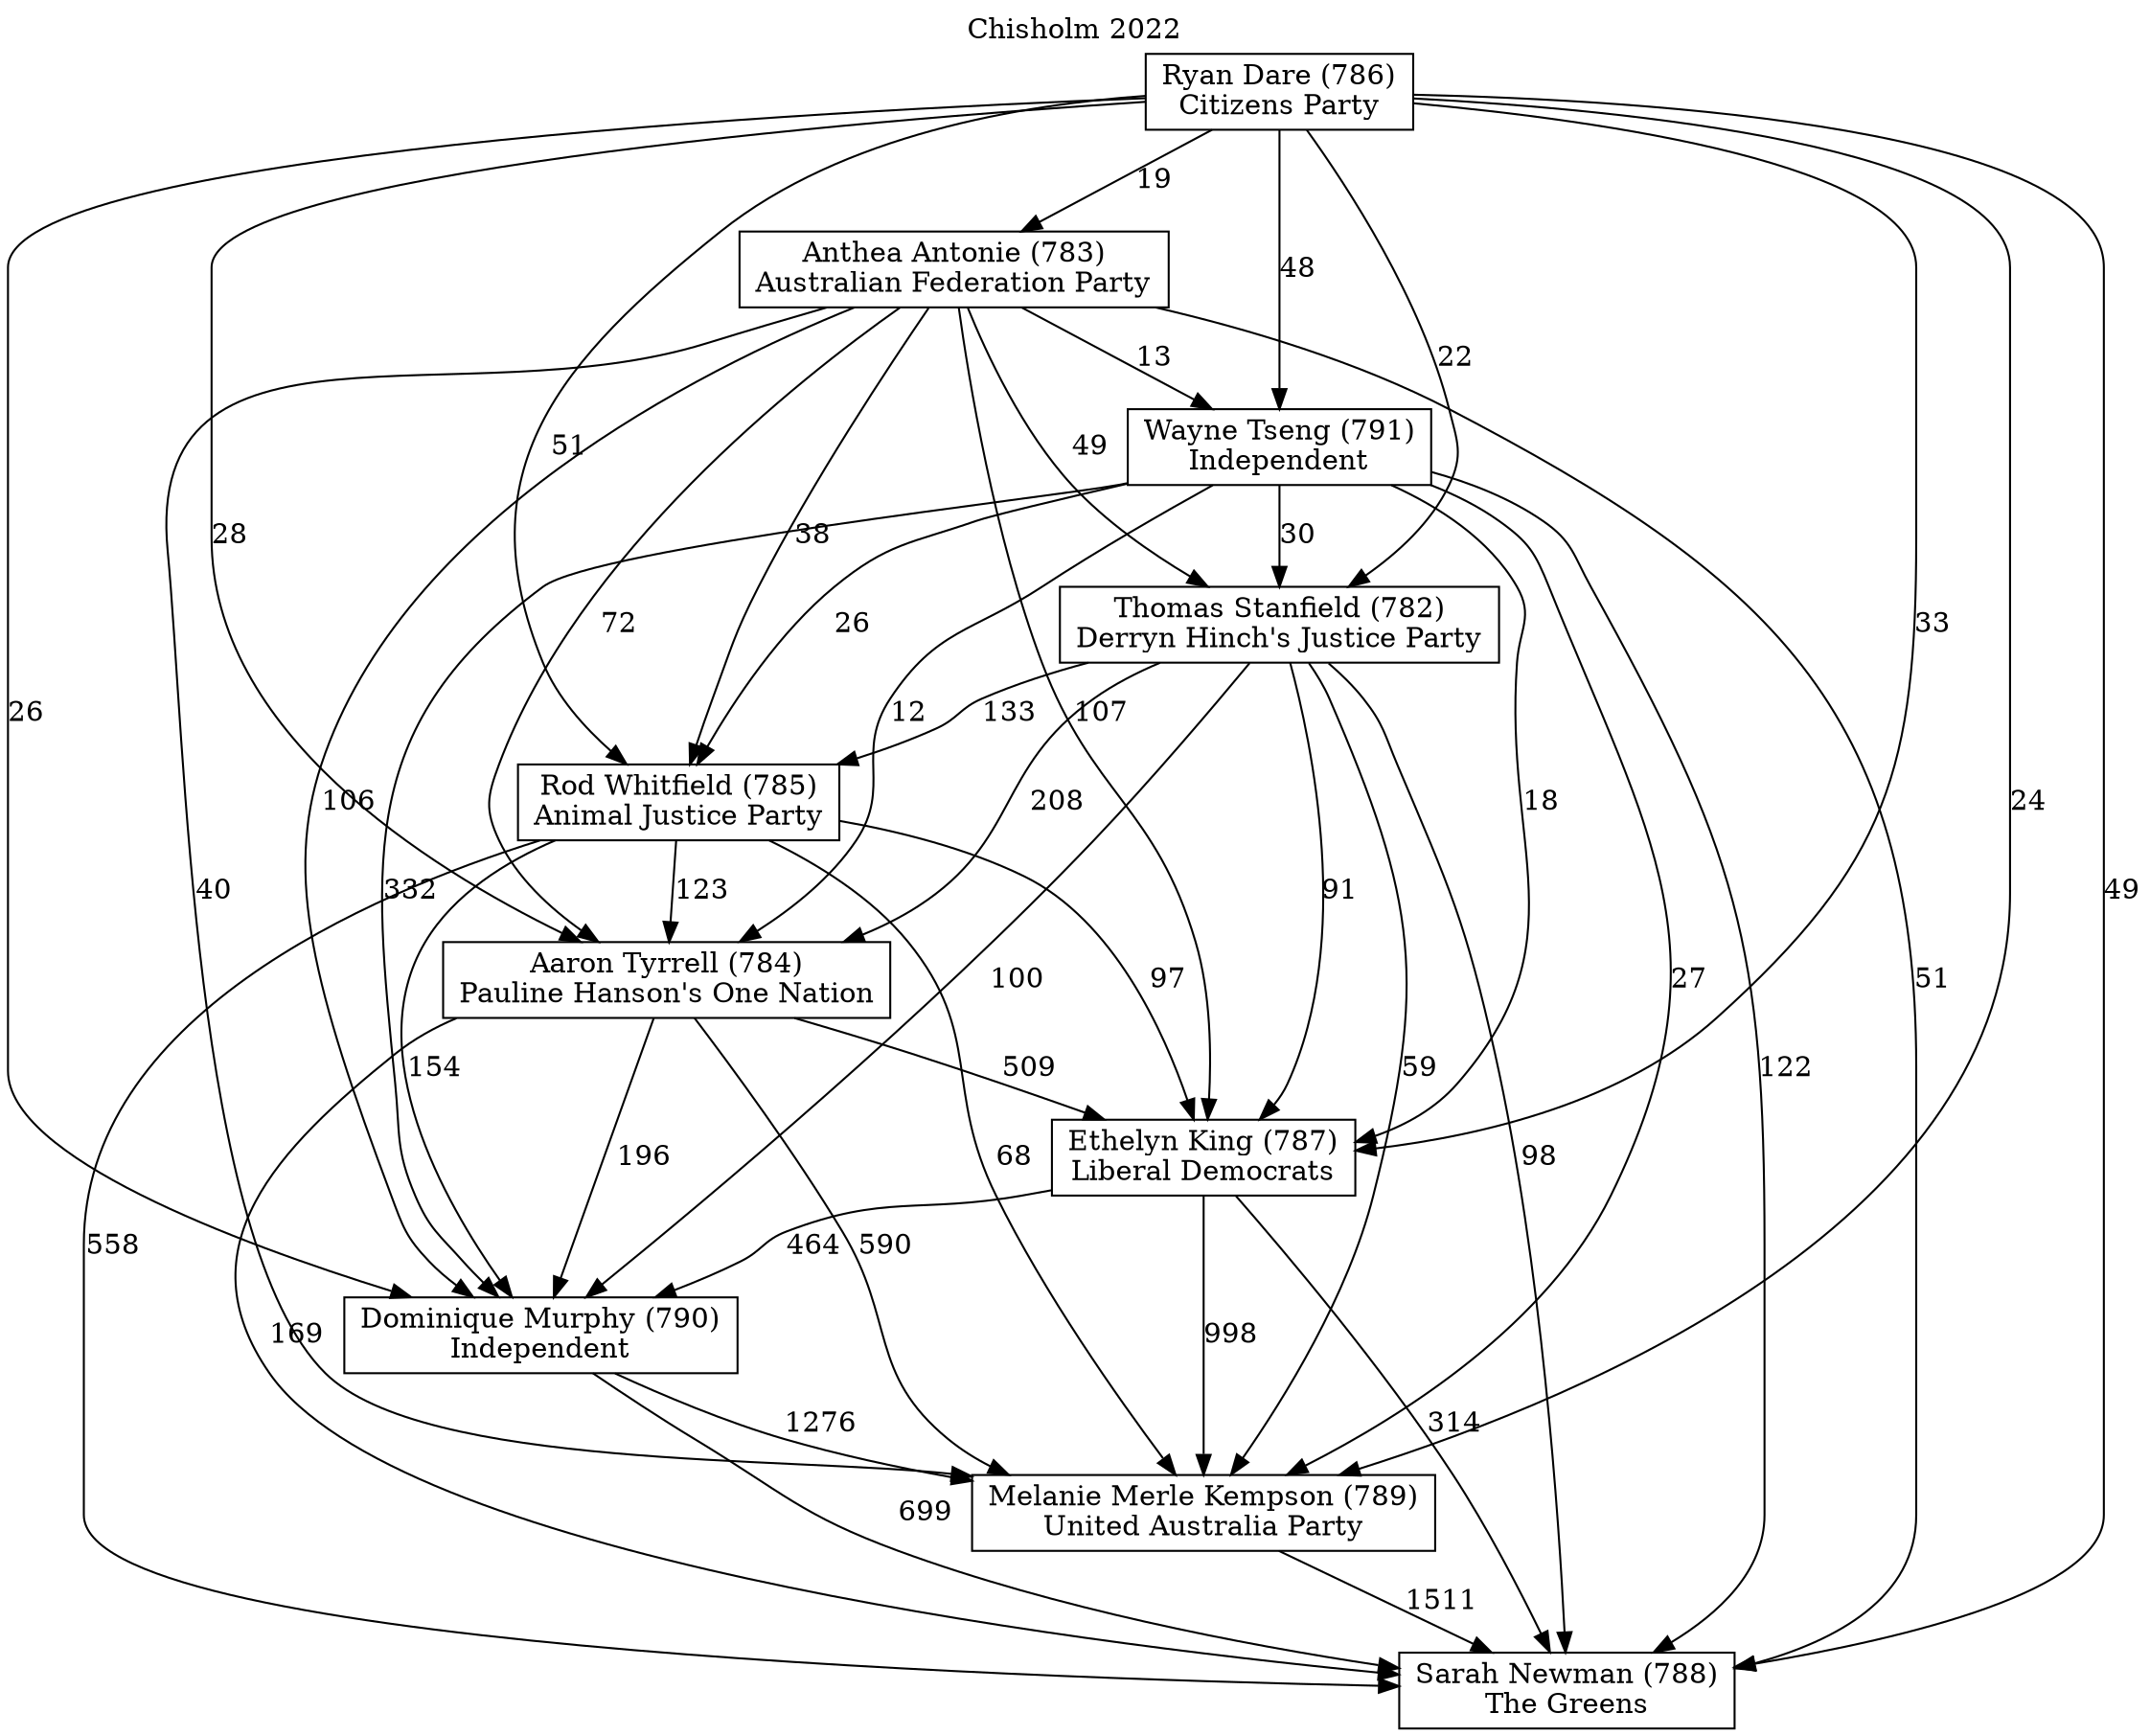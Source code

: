 // House preference flow
digraph "Sarah Newman (788)_Chisholm_2022" {
	graph [label="Chisholm 2022" labelloc=t mclimit=10]
	node [shape=box]
	"Anthea Antonie (783)" [label="Anthea Antonie (783)
Australian Federation Party"]
	"Rod Whitfield (785)" [label="Rod Whitfield (785)
Animal Justice Party"]
	"Ethelyn King (787)" [label="Ethelyn King (787)
Liberal Democrats"]
	"Dominique Murphy (790)" [label="Dominique Murphy (790)
Independent"]
	"Melanie Merle Kempson (789)" [label="Melanie Merle Kempson (789)
United Australia Party"]
	"Aaron Tyrrell (784)" [label="Aaron Tyrrell (784)
Pauline Hanson's One Nation"]
	"Wayne Tseng (791)" [label="Wayne Tseng (791)
Independent"]
	"Ryan Dare (786)" [label="Ryan Dare (786)
Citizens Party"]
	"Sarah Newman (788)" [label="Sarah Newman (788)
The Greens"]
	"Thomas Stanfield (782)" [label="Thomas Stanfield (782)
Derryn Hinch's Justice Party"]
	"Dominique Murphy (790)" -> "Melanie Merle Kempson (789)" [label=1276]
	"Wayne Tseng (791)" -> "Melanie Merle Kempson (789)" [label=27]
	"Ryan Dare (786)" -> "Anthea Antonie (783)" [label=19]
	"Ryan Dare (786)" -> "Aaron Tyrrell (784)" [label=28]
	"Melanie Merle Kempson (789)" -> "Sarah Newman (788)" [label=1511]
	"Aaron Tyrrell (784)" -> "Sarah Newman (788)" [label=169]
	"Rod Whitfield (785)" -> "Ethelyn King (787)" [label=97]
	"Thomas Stanfield (782)" -> "Aaron Tyrrell (784)" [label=208]
	"Rod Whitfield (785)" -> "Melanie Merle Kempson (789)" [label=68]
	"Ethelyn King (787)" -> "Dominique Murphy (790)" [label=464]
	"Anthea Antonie (783)" -> "Rod Whitfield (785)" [label=38]
	"Thomas Stanfield (782)" -> "Rod Whitfield (785)" [label=133]
	"Wayne Tseng (791)" -> "Dominique Murphy (790)" [label=332]
	"Aaron Tyrrell (784)" -> "Dominique Murphy (790)" [label=196]
	"Thomas Stanfield (782)" -> "Sarah Newman (788)" [label=98]
	"Ryan Dare (786)" -> "Dominique Murphy (790)" [label=26]
	"Wayne Tseng (791)" -> "Aaron Tyrrell (784)" [label=12]
	"Ethelyn King (787)" -> "Sarah Newman (788)" [label=314]
	"Ethelyn King (787)" -> "Melanie Merle Kempson (789)" [label=998]
	"Dominique Murphy (790)" -> "Sarah Newman (788)" [label=699]
	"Anthea Antonie (783)" -> "Melanie Merle Kempson (789)" [label=40]
	"Anthea Antonie (783)" -> "Thomas Stanfield (782)" [label=49]
	"Thomas Stanfield (782)" -> "Melanie Merle Kempson (789)" [label=59]
	"Aaron Tyrrell (784)" -> "Melanie Merle Kempson (789)" [label=590]
	"Wayne Tseng (791)" -> "Sarah Newman (788)" [label=122]
	"Ryan Dare (786)" -> "Rod Whitfield (785)" [label=51]
	"Anthea Antonie (783)" -> "Ethelyn King (787)" [label=107]
	"Wayne Tseng (791)" -> "Thomas Stanfield (782)" [label=30]
	"Anthea Antonie (783)" -> "Aaron Tyrrell (784)" [label=72]
	"Ryan Dare (786)" -> "Sarah Newman (788)" [label=49]
	"Ryan Dare (786)" -> "Thomas Stanfield (782)" [label=22]
	"Ryan Dare (786)" -> "Ethelyn King (787)" [label=33]
	"Rod Whitfield (785)" -> "Aaron Tyrrell (784)" [label=123]
	"Thomas Stanfield (782)" -> "Dominique Murphy (790)" [label=100]
	"Rod Whitfield (785)" -> "Sarah Newman (788)" [label=558]
	"Aaron Tyrrell (784)" -> "Ethelyn King (787)" [label=509]
	"Anthea Antonie (783)" -> "Dominique Murphy (790)" [label=106]
	"Anthea Antonie (783)" -> "Wayne Tseng (791)" [label=13]
	"Thomas Stanfield (782)" -> "Ethelyn King (787)" [label=91]
	"Ryan Dare (786)" -> "Wayne Tseng (791)" [label=48]
	"Wayne Tseng (791)" -> "Rod Whitfield (785)" [label=26]
	"Ryan Dare (786)" -> "Melanie Merle Kempson (789)" [label=24]
	"Rod Whitfield (785)" -> "Dominique Murphy (790)" [label=154]
	"Wayne Tseng (791)" -> "Ethelyn King (787)" [label=18]
	"Anthea Antonie (783)" -> "Sarah Newman (788)" [label=51]
}
